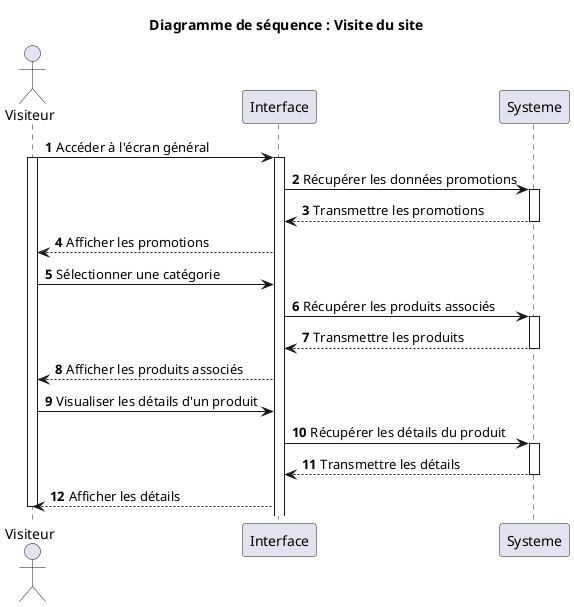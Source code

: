 @startuml
actor Visiteur as User

autonumber

title Diagramme de séquence : Visite du site

User -> Interface : Accéder à l'écran général
activate User
activate Interface
Interface -> Systeme : Récupérer les données promotions
activate Systeme
Systeme --> Interface : Transmettre les promotions
deactivate Systeme

Interface --> User : Afficher les promotions


User -> Interface : Sélectionner une catégorie
Interface -> Systeme : Récupérer les produits associés
activate Systeme
Systeme --> Interface : Transmettre les produits
deactivate Systeme

Interface --> User : Afficher les produits associés
User -> Interface : Visualiser les détails d'un produit
Interface -> Systeme : Récupérer les détails du produit
activate Systeme
Systeme --> Interface : Transmettre les détails
deactivate Systeme
Interface --> User : Afficher les détails

deactivate User
@enduml


group Authentification requise pour aimer ou acheter un produit
    User -> Interface : Aimer un produit
    activate Interface
    Interface -> Systeme : Vérifier l'authentification
    activate Systeme
    Systeme --> Interface : Validation
    deactivate Systeme

    Interface --> User : Produit aimé avec succès
    deactivate Interface

    User -> Interface : Passer commande
    activate Interface
    Interface -> Systeme : Authentification et traitement de la commande
    activate Systeme
    Systeme --> Interface : Confirmation de commande
    deactivate Systeme

    Interface --> User : Commande passée avec succès
    deactivate Interface
end